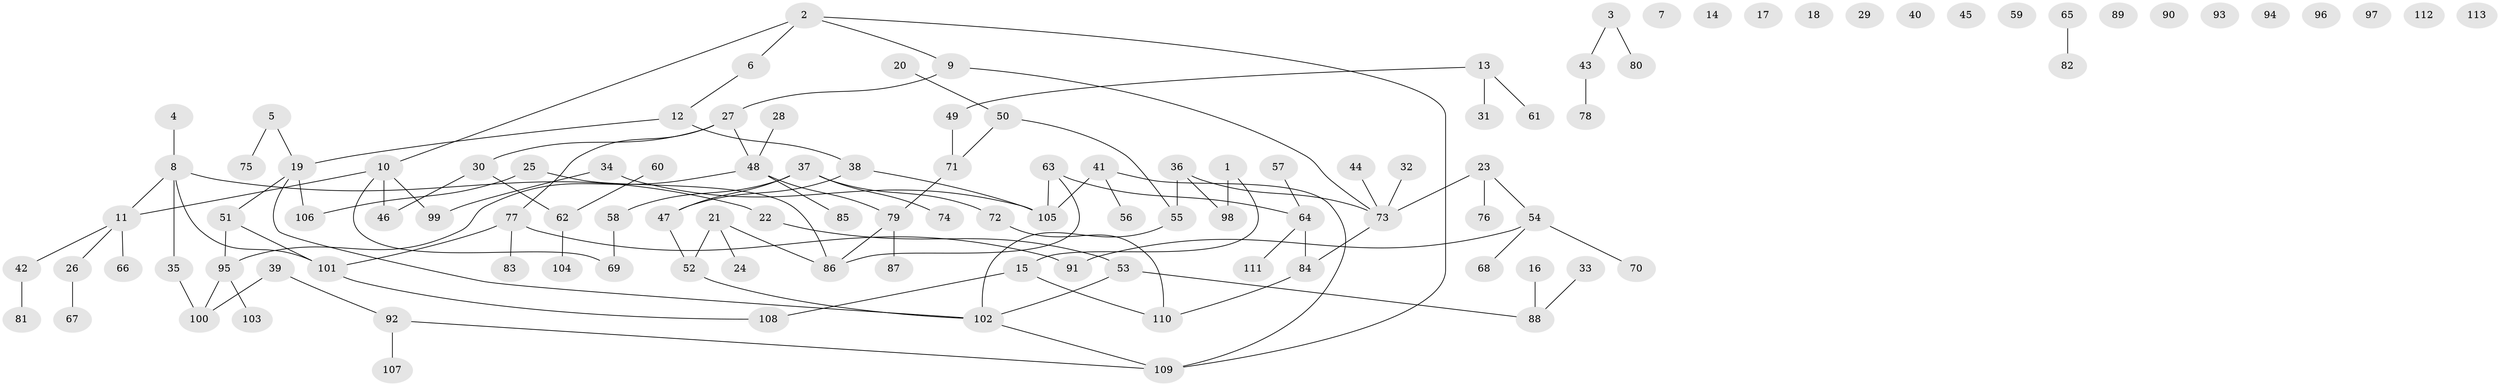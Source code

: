 // coarse degree distribution, {7: 0.15789473684210525, 2: 0.15789473684210525, 3: 0.10526315789473684, 1: 0.42105263157894735, 9: 0.05263157894736842, 4: 0.05263157894736842, 6: 0.05263157894736842}
// Generated by graph-tools (version 1.1) at 2025/48/03/04/25 22:48:29]
// undirected, 113 vertices, 116 edges
graph export_dot {
  node [color=gray90,style=filled];
  1;
  2;
  3;
  4;
  5;
  6;
  7;
  8;
  9;
  10;
  11;
  12;
  13;
  14;
  15;
  16;
  17;
  18;
  19;
  20;
  21;
  22;
  23;
  24;
  25;
  26;
  27;
  28;
  29;
  30;
  31;
  32;
  33;
  34;
  35;
  36;
  37;
  38;
  39;
  40;
  41;
  42;
  43;
  44;
  45;
  46;
  47;
  48;
  49;
  50;
  51;
  52;
  53;
  54;
  55;
  56;
  57;
  58;
  59;
  60;
  61;
  62;
  63;
  64;
  65;
  66;
  67;
  68;
  69;
  70;
  71;
  72;
  73;
  74;
  75;
  76;
  77;
  78;
  79;
  80;
  81;
  82;
  83;
  84;
  85;
  86;
  87;
  88;
  89;
  90;
  91;
  92;
  93;
  94;
  95;
  96;
  97;
  98;
  99;
  100;
  101;
  102;
  103;
  104;
  105;
  106;
  107;
  108;
  109;
  110;
  111;
  112;
  113;
  1 -- 15;
  1 -- 98;
  2 -- 6;
  2 -- 9;
  2 -- 10;
  2 -- 109;
  3 -- 43;
  3 -- 80;
  4 -- 8;
  5 -- 19;
  5 -- 75;
  6 -- 12;
  8 -- 11;
  8 -- 22;
  8 -- 35;
  8 -- 101;
  9 -- 27;
  9 -- 73;
  10 -- 11;
  10 -- 46;
  10 -- 69;
  10 -- 99;
  11 -- 26;
  11 -- 42;
  11 -- 66;
  12 -- 19;
  12 -- 38;
  13 -- 31;
  13 -- 49;
  13 -- 61;
  15 -- 108;
  15 -- 110;
  16 -- 88;
  19 -- 51;
  19 -- 102;
  19 -- 106;
  20 -- 50;
  21 -- 24;
  21 -- 52;
  21 -- 86;
  22 -- 53;
  23 -- 54;
  23 -- 73;
  23 -- 76;
  25 -- 86;
  25 -- 106;
  26 -- 67;
  27 -- 30;
  27 -- 48;
  27 -- 77;
  28 -- 48;
  30 -- 46;
  30 -- 62;
  32 -- 73;
  33 -- 88;
  34 -- 99;
  34 -- 105;
  35 -- 100;
  36 -- 55;
  36 -- 73;
  36 -- 98;
  37 -- 47;
  37 -- 58;
  37 -- 72;
  37 -- 74;
  38 -- 47;
  38 -- 105;
  39 -- 92;
  39 -- 100;
  41 -- 56;
  41 -- 105;
  41 -- 109;
  42 -- 81;
  43 -- 78;
  44 -- 73;
  47 -- 52;
  48 -- 79;
  48 -- 85;
  48 -- 95;
  49 -- 71;
  50 -- 55;
  50 -- 71;
  51 -- 95;
  51 -- 101;
  52 -- 102;
  53 -- 88;
  53 -- 102;
  54 -- 68;
  54 -- 70;
  54 -- 91;
  55 -- 102;
  57 -- 64;
  58 -- 69;
  60 -- 62;
  62 -- 104;
  63 -- 64;
  63 -- 86;
  63 -- 105;
  64 -- 84;
  64 -- 111;
  65 -- 82;
  71 -- 79;
  72 -- 110;
  73 -- 84;
  77 -- 83;
  77 -- 91;
  77 -- 101;
  79 -- 86;
  79 -- 87;
  84 -- 110;
  92 -- 107;
  92 -- 109;
  95 -- 100;
  95 -- 103;
  101 -- 108;
  102 -- 109;
}
